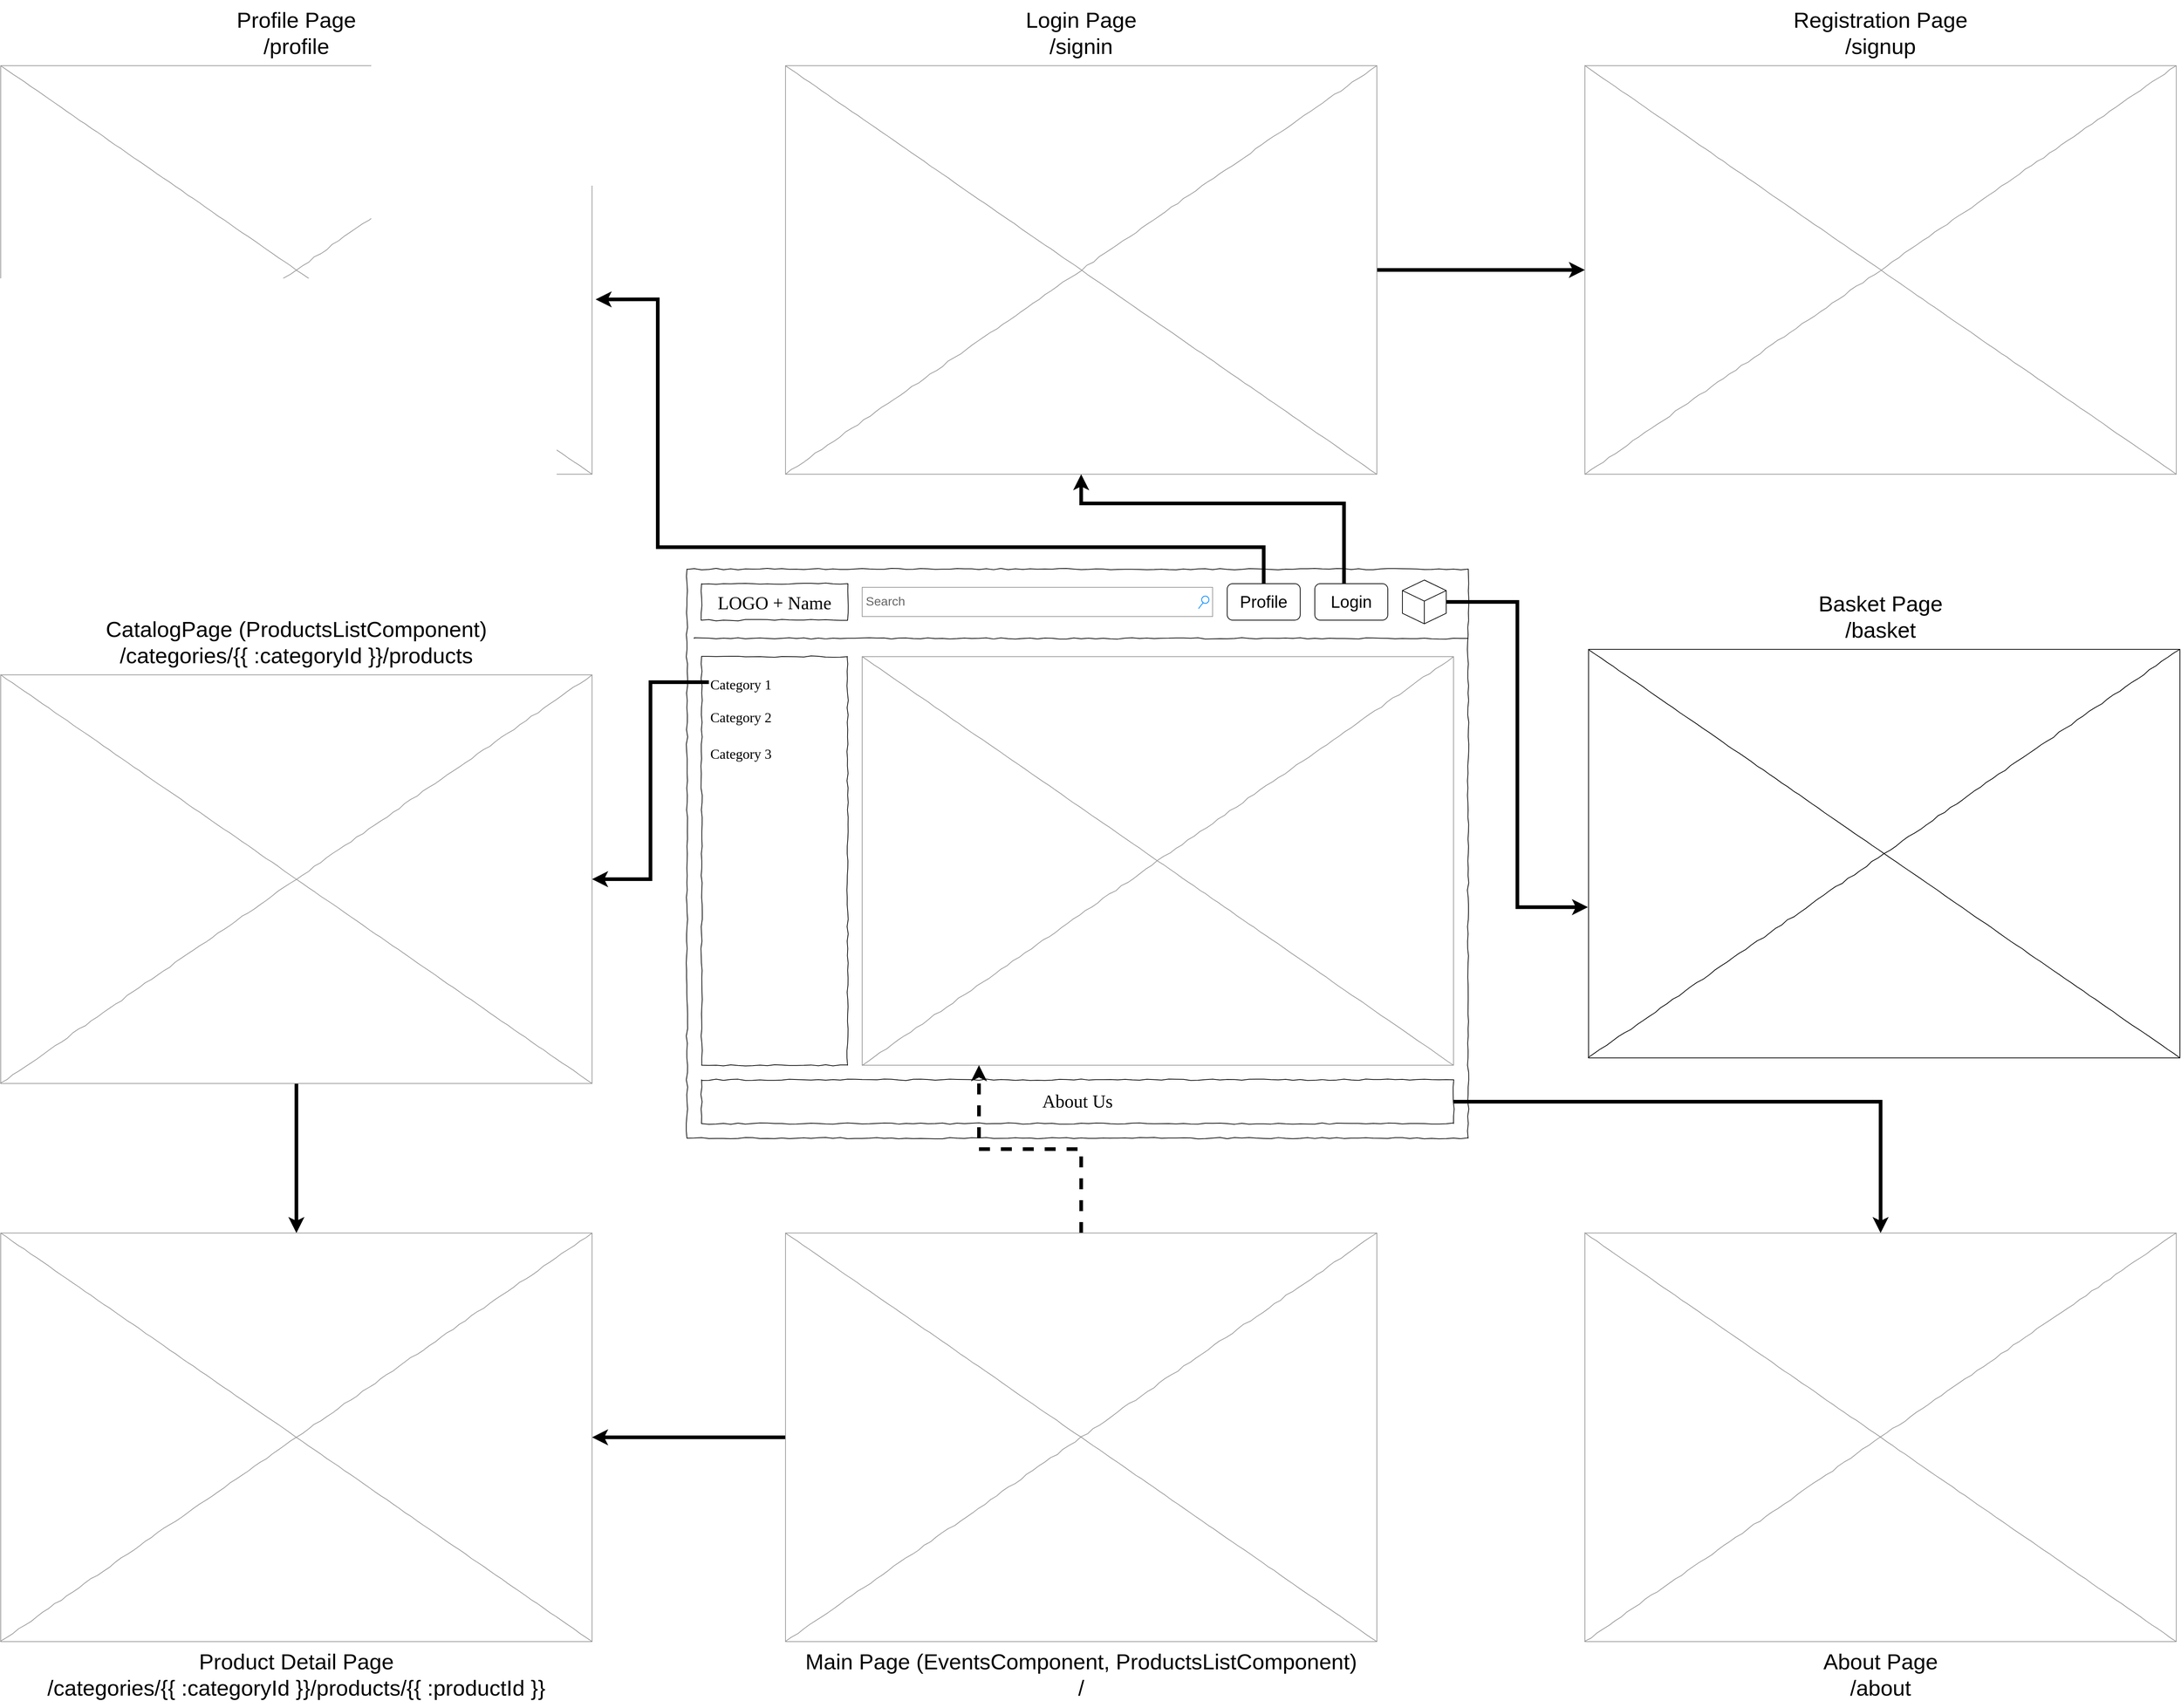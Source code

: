 <mxfile version="24.3.1" type="github">
  <diagram name="Page-1" id="03018318-947c-dd8e-b7a3-06fadd420f32">
    <mxGraphModel dx="4916" dy="3274" grid="1" gridSize="10" guides="1" tooltips="1" connect="1" arrows="1" fold="1" page="1" pageScale="1" pageWidth="1100" pageHeight="850" background="#ffffff" math="0" shadow="0">
      <root>
        <mxCell id="0" />
        <mxCell id="1" parent="0" />
        <mxCell id="677b7b8949515195-1" value="" style="whiteSpace=wrap;html=1;rounded=0;shadow=0;labelBackgroundColor=none;strokeColor=#000000;strokeWidth=1;fillColor=none;fontFamily=Verdana;fontSize=12;fontColor=#000000;align=center;comic=1;" parent="1" vertex="1">
          <mxGeometry x="10" y="50" width="1070" height="780" as="geometry" />
        </mxCell>
        <mxCell id="677b7b8949515195-2" value="&lt;font style=&quot;font-size: 25px;&quot;&gt;LOGO + Name&lt;/font&gt;" style="whiteSpace=wrap;html=1;rounded=0;shadow=0;labelBackgroundColor=none;strokeWidth=1;fontFamily=Verdana;fontSize=28;align=center;comic=1;" parent="1" vertex="1">
          <mxGeometry x="30" y="70" width="200" height="50" as="geometry" />
        </mxCell>
        <mxCell id="677b7b8949515195-3" value="Search" style="strokeWidth=1;shadow=0;dashed=0;align=center;html=1;shape=mxgraph.mockup.forms.searchBox;strokeColor=#999999;mainText=;strokeColor2=#008cff;fontColor=#666666;fontSize=17;align=left;spacingLeft=3;rounded=0;labelBackgroundColor=none;comic=1;" parent="1" vertex="1">
          <mxGeometry x="250" y="75" width="480" height="40" as="geometry" />
        </mxCell>
        <mxCell id="677b7b8949515195-8" value="" style="whiteSpace=wrap;html=1;rounded=0;shadow=0;labelBackgroundColor=none;strokeWidth=1;fillColor=none;fontFamily=Verdana;fontSize=12;align=center;comic=1;" parent="1" vertex="1">
          <mxGeometry x="30" y="170" width="200" height="560" as="geometry" />
        </mxCell>
        <mxCell id="677b7b8949515195-9" value="" style="line;strokeWidth=1;html=1;rounded=0;shadow=0;labelBackgroundColor=none;fillColor=none;fontFamily=Verdana;fontSize=14;fontColor=#000000;align=center;comic=1;" parent="1" vertex="1">
          <mxGeometry x="20" y="140" width="1060" height="10" as="geometry" />
        </mxCell>
        <mxCell id="VMXzohMMXYnpfeARcKAD-316" style="edgeStyle=orthogonalEdgeStyle;rounded=0;orthogonalLoop=1;jettySize=auto;html=1;strokeWidth=5;" edge="1" parent="1" source="677b7b8949515195-15" target="VMXzohMMXYnpfeARcKAD-308">
          <mxGeometry relative="1" as="geometry" />
        </mxCell>
        <mxCell id="677b7b8949515195-15" value="&lt;div style=&quot;text-align: justify; font-size: 25px;&quot;&gt;About Us&lt;/div&gt;" style="whiteSpace=wrap;html=1;rounded=0;shadow=0;labelBackgroundColor=none;strokeWidth=1;fillColor=none;fontFamily=Verdana;fontSize=12;align=center;verticalAlign=top;spacing=10;comic=1;" parent="1" vertex="1">
          <mxGeometry x="30" y="750" width="1030" height="60" as="geometry" />
        </mxCell>
        <mxCell id="677b7b8949515195-16" value="" style="verticalLabelPosition=bottom;shadow=0;dashed=0;align=center;html=1;verticalAlign=top;strokeWidth=1;shape=mxgraph.mockup.graphics.simpleIcon;strokeColor=#999999;rounded=0;labelBackgroundColor=none;fontFamily=Verdana;fontSize=14;fontColor=#000000;comic=1;" parent="1" vertex="1">
          <mxGeometry x="250" y="170" width="810" height="560" as="geometry" />
        </mxCell>
        <mxCell id="VMXzohMMXYnpfeARcKAD-321" style="edgeStyle=orthogonalEdgeStyle;rounded=0;orthogonalLoop=1;jettySize=auto;html=1;strokeWidth=5;" edge="1" parent="1" source="677b7b8949515195-27" target="VMXzohMMXYnpfeARcKAD-310">
          <mxGeometry relative="1" as="geometry" />
        </mxCell>
        <mxCell id="677b7b8949515195-27" value="&lt;font style=&quot;font-size: 19px;&quot;&gt;Category 1&lt;/font&gt;" style="text;html=1;points=[];align=left;verticalAlign=top;spacingTop=-4;fontSize=14;fontFamily=Verdana;strokeWidth=1;" parent="1" vertex="1">
          <mxGeometry x="40" y="195" width="170" height="20" as="geometry" />
        </mxCell>
        <mxCell id="VMXzohMMXYnpfeARcKAD-2" value="&lt;font style=&quot;font-size: 23px;&quot;&gt;Profile&lt;/font&gt;" style="rounded=1;whiteSpace=wrap;html=1;" vertex="1" parent="1">
          <mxGeometry x="750" y="70" width="100" height="50" as="geometry" />
        </mxCell>
        <mxCell id="VMXzohMMXYnpfeARcKAD-313" style="edgeStyle=orthogonalEdgeStyle;rounded=0;orthogonalLoop=1;jettySize=auto;html=1;strokeWidth=5;" edge="1" parent="1" source="VMXzohMMXYnpfeARcKAD-4" target="VMXzohMMXYnpfeARcKAD-306">
          <mxGeometry relative="1" as="geometry">
            <mxPoint x="900" y="-60" as="targetPoint" />
            <Array as="points">
              <mxPoint x="910" y="-40" />
              <mxPoint x="550" y="-40" />
            </Array>
          </mxGeometry>
        </mxCell>
        <mxCell id="VMXzohMMXYnpfeARcKAD-4" value="&lt;span style=&quot;font-size: 23px;&quot;&gt;Login&lt;/span&gt;" style="rounded=1;whiteSpace=wrap;html=1;" vertex="1" parent="1">
          <mxGeometry x="870" y="70" width="100" height="50" as="geometry" />
        </mxCell>
        <mxCell id="VMXzohMMXYnpfeARcKAD-5" value="" style="html=1;whiteSpace=wrap;shape=isoCube2;backgroundOutline=1;isoAngle=15;" vertex="1" parent="1">
          <mxGeometry x="990" y="65" width="60" height="60" as="geometry" />
        </mxCell>
        <mxCell id="VMXzohMMXYnpfeARcKAD-6" value="&lt;font style=&quot;font-size: 19px;&quot;&gt;Category 2&lt;/font&gt;" style="text;html=1;points=[];align=left;verticalAlign=top;spacingTop=-4;fontSize=14;fontFamily=Verdana;strokeWidth=1;" vertex="1" parent="1">
          <mxGeometry x="40" y="240" width="170" height="20" as="geometry" />
        </mxCell>
        <mxCell id="VMXzohMMXYnpfeARcKAD-7" value="&lt;font style=&quot;font-size: 19px;&quot;&gt;Category 3&lt;/font&gt;" style="text;html=1;points=[];align=left;verticalAlign=top;spacingTop=-4;fontSize=14;fontFamily=Verdana;strokeWidth=1;" vertex="1" parent="1">
          <mxGeometry x="40" y="290" width="170" height="20" as="geometry" />
        </mxCell>
        <mxCell id="VMXzohMMXYnpfeARcKAD-305" value="" style="verticalLabelPosition=bottom;shadow=0;dashed=0;align=center;html=1;verticalAlign=top;strokeWidth=1;shape=mxgraph.mockup.graphics.simpleIcon;strokeColor=#999999;rounded=0;labelBackgroundColor=none;fontFamily=Verdana;fontSize=14;fontColor=#000000;comic=1;" vertex="1" parent="1">
          <mxGeometry x="-930" y="-640" width="810" height="560" as="geometry" />
        </mxCell>
        <mxCell id="VMXzohMMXYnpfeARcKAD-315" style="edgeStyle=orthogonalEdgeStyle;rounded=0;orthogonalLoop=1;jettySize=auto;html=1;strokeWidth=5;" edge="1" parent="1" source="VMXzohMMXYnpfeARcKAD-306" target="VMXzohMMXYnpfeARcKAD-307">
          <mxGeometry relative="1" as="geometry" />
        </mxCell>
        <mxCell id="VMXzohMMXYnpfeARcKAD-306" value="" style="verticalLabelPosition=bottom;shadow=0;dashed=0;align=center;html=1;verticalAlign=top;strokeWidth=1;shape=mxgraph.mockup.graphics.simpleIcon;strokeColor=#999999;rounded=0;labelBackgroundColor=none;fontFamily=Verdana;fontSize=14;fontColor=#000000;comic=1;" vertex="1" parent="1">
          <mxGeometry x="145" y="-640" width="810" height="560" as="geometry" />
        </mxCell>
        <mxCell id="VMXzohMMXYnpfeARcKAD-307" value="" style="verticalLabelPosition=bottom;shadow=0;dashed=0;align=center;html=1;verticalAlign=top;strokeWidth=1;shape=mxgraph.mockup.graphics.simpleIcon;strokeColor=#999999;rounded=0;labelBackgroundColor=none;fontFamily=Verdana;fontSize=14;fontColor=#000000;comic=1;" vertex="1" parent="1">
          <mxGeometry x="1240" y="-640" width="810" height="560" as="geometry" />
        </mxCell>
        <mxCell id="VMXzohMMXYnpfeARcKAD-308" value="" style="verticalLabelPosition=bottom;shadow=0;dashed=0;align=center;html=1;verticalAlign=top;strokeWidth=1;shape=mxgraph.mockup.graphics.simpleIcon;strokeColor=#999999;rounded=0;labelBackgroundColor=none;fontFamily=Verdana;fontSize=14;fontColor=#000000;comic=1;" vertex="1" parent="1">
          <mxGeometry x="1240" y="960" width="810" height="560" as="geometry" />
        </mxCell>
        <mxCell id="VMXzohMMXYnpfeARcKAD-317" style="edgeStyle=orthogonalEdgeStyle;rounded=0;orthogonalLoop=1;jettySize=auto;html=1;strokeWidth=5;dashed=1;" edge="1" parent="1" source="VMXzohMMXYnpfeARcKAD-309" target="677b7b8949515195-16">
          <mxGeometry relative="1" as="geometry">
            <Array as="points">
              <mxPoint x="550" y="845" />
              <mxPoint x="410" y="845" />
            </Array>
          </mxGeometry>
        </mxCell>
        <mxCell id="VMXzohMMXYnpfeARcKAD-332" style="edgeStyle=orthogonalEdgeStyle;rounded=0;orthogonalLoop=1;jettySize=auto;html=1;fontSize=11;strokeWidth=5;" edge="1" parent="1" source="VMXzohMMXYnpfeARcKAD-309" target="VMXzohMMXYnpfeARcKAD-311">
          <mxGeometry relative="1" as="geometry" />
        </mxCell>
        <mxCell id="VMXzohMMXYnpfeARcKAD-309" value="" style="verticalLabelPosition=bottom;shadow=0;dashed=0;align=center;html=1;verticalAlign=top;strokeWidth=1;shape=mxgraph.mockup.graphics.simpleIcon;strokeColor=#999999;rounded=0;labelBackgroundColor=none;fontFamily=Verdana;fontSize=14;fontColor=#000000;comic=1;" vertex="1" parent="1">
          <mxGeometry x="145" y="960" width="810" height="560" as="geometry" />
        </mxCell>
        <mxCell id="VMXzohMMXYnpfeARcKAD-320" style="edgeStyle=orthogonalEdgeStyle;rounded=0;orthogonalLoop=1;jettySize=auto;html=1;strokeWidth=5;" edge="1" parent="1" source="VMXzohMMXYnpfeARcKAD-310" target="VMXzohMMXYnpfeARcKAD-311">
          <mxGeometry relative="1" as="geometry" />
        </mxCell>
        <mxCell id="VMXzohMMXYnpfeARcKAD-310" value="" style="verticalLabelPosition=bottom;shadow=0;dashed=0;align=center;html=1;verticalAlign=top;strokeWidth=1;shape=mxgraph.mockup.graphics.simpleIcon;strokeColor=#999999;rounded=0;labelBackgroundColor=none;fontFamily=Verdana;fontSize=14;fontColor=#000000;comic=1;" vertex="1" parent="1">
          <mxGeometry x="-930" y="195" width="810" height="560" as="geometry" />
        </mxCell>
        <mxCell id="VMXzohMMXYnpfeARcKAD-311" value="" style="verticalLabelPosition=bottom;shadow=0;dashed=0;align=center;html=1;verticalAlign=top;strokeWidth=1;shape=mxgraph.mockup.graphics.simpleIcon;strokeColor=#999999;rounded=0;labelBackgroundColor=none;fontFamily=Verdana;fontSize=14;fontColor=#000000;comic=1;" vertex="1" parent="1">
          <mxGeometry x="-930" y="960" width="810" height="560" as="geometry" />
        </mxCell>
        <mxCell id="VMXzohMMXYnpfeARcKAD-312" value="" style="verticalLabelPosition=top;shadow=0;dashed=0;align=center;html=1;verticalAlign=bottom;strokeWidth=1;shape=mxgraph.mockup.graphics.simpleIcon;rounded=0;labelBackgroundColor=#000000;fontFamily=Verdana;fontSize=20;comic=1;fillColor=default;labelPosition=center;labelBorderColor=none;fontColor=#FFFFFF;" vertex="1" parent="1">
          <mxGeometry x="1245" y="160" width="810" height="560" as="geometry" />
        </mxCell>
        <mxCell id="VMXzohMMXYnpfeARcKAD-314" style="edgeStyle=orthogonalEdgeStyle;rounded=0;orthogonalLoop=1;jettySize=auto;html=1;entryX=-0.001;entryY=0.631;entryDx=0;entryDy=0;entryPerimeter=0;strokeWidth=5;" edge="1" parent="1" source="VMXzohMMXYnpfeARcKAD-5" target="VMXzohMMXYnpfeARcKAD-312">
          <mxGeometry relative="1" as="geometry">
            <mxPoint x="1240" y="500" as="targetPoint" />
          </mxGeometry>
        </mxCell>
        <mxCell id="VMXzohMMXYnpfeARcKAD-318" style="edgeStyle=orthogonalEdgeStyle;rounded=0;orthogonalLoop=1;jettySize=auto;html=1;entryX=1.006;entryY=0.572;entryDx=0;entryDy=0;entryPerimeter=0;strokeWidth=5;" edge="1" parent="1" source="VMXzohMMXYnpfeARcKAD-2" target="VMXzohMMXYnpfeARcKAD-305">
          <mxGeometry relative="1" as="geometry">
            <Array as="points">
              <mxPoint x="800" y="20" />
              <mxPoint x="-30" y="20" />
              <mxPoint x="-30" y="-320" />
            </Array>
          </mxGeometry>
        </mxCell>
        <mxCell id="VMXzohMMXYnpfeARcKAD-324" value="Basket Page&lt;div&gt;/basket&lt;/div&gt;" style="text;strokeColor=none;align=center;fillColor=none;html=1;verticalAlign=middle;whiteSpace=wrap;rounded=0;fontSize=30;labelBackgroundColor=none;labelBorderColor=none;" vertex="1" parent="1">
          <mxGeometry x="1240" y="70" width="810" height="90" as="geometry" />
        </mxCell>
        <mxCell id="VMXzohMMXYnpfeARcKAD-325" value="About Page&lt;div&gt;/about&lt;/div&gt;" style="text;strokeColor=none;align=center;fillColor=none;html=1;verticalAlign=middle;whiteSpace=wrap;rounded=0;fontSize=30;labelBackgroundColor=none;labelBorderColor=none;" vertex="1" parent="1">
          <mxGeometry x="1240" y="1520" width="810" height="90" as="geometry" />
        </mxCell>
        <mxCell id="VMXzohMMXYnpfeARcKAD-326" value="Login Page&lt;div&gt;/signin&lt;/div&gt;" style="text;strokeColor=none;align=center;fillColor=none;html=1;verticalAlign=middle;whiteSpace=wrap;rounded=0;fontSize=30;labelBackgroundColor=none;labelBorderColor=none;" vertex="1" parent="1">
          <mxGeometry x="145" y="-730" width="810" height="90" as="geometry" />
        </mxCell>
        <mxCell id="VMXzohMMXYnpfeARcKAD-327" value="Registration Page&lt;div&gt;/signup&lt;/div&gt;" style="text;strokeColor=none;align=center;fillColor=none;html=1;verticalAlign=middle;whiteSpace=wrap;rounded=0;fontSize=30;labelBackgroundColor=none;labelBorderColor=none;" vertex="1" parent="1">
          <mxGeometry x="1240" y="-730" width="810" height="90" as="geometry" />
        </mxCell>
        <mxCell id="VMXzohMMXYnpfeARcKAD-328" value="Profile Page&lt;div&gt;/profile&lt;/div&gt;" style="text;strokeColor=none;align=center;fillColor=none;html=1;verticalAlign=middle;whiteSpace=wrap;rounded=0;fontSize=30;labelBackgroundColor=none;labelBorderColor=none;" vertex="1" parent="1">
          <mxGeometry x="-930" y="-730" width="810" height="90" as="geometry" />
        </mxCell>
        <mxCell id="VMXzohMMXYnpfeARcKAD-329" value="CatalogPage (ProductsListComponent)&lt;div&gt;/categories/{{ :categoryId }}/products&lt;/div&gt;" style="text;strokeColor=none;align=center;fillColor=none;html=1;verticalAlign=middle;whiteSpace=wrap;rounded=0;fontSize=30;labelBackgroundColor=none;labelBorderColor=none;" vertex="1" parent="1">
          <mxGeometry x="-930" y="105" width="810" height="90" as="geometry" />
        </mxCell>
        <mxCell id="VMXzohMMXYnpfeARcKAD-330" value="Product Detail Page&lt;div&gt;/categories/{{ :categoryId }}/products/{{ :productId }}&lt;/div&gt;" style="text;strokeColor=none;align=center;fillColor=none;html=1;verticalAlign=middle;whiteSpace=wrap;rounded=0;fontSize=30;labelBackgroundColor=none;labelBorderColor=none;" vertex="1" parent="1">
          <mxGeometry x="-930" y="1520" width="810" height="90" as="geometry" />
        </mxCell>
        <mxCell id="VMXzohMMXYnpfeARcKAD-331" value="Main Page (EventsComponent, ProductsListComponent)&lt;div&gt;/&lt;/div&gt;" style="text;strokeColor=none;align=center;fillColor=none;html=1;verticalAlign=middle;whiteSpace=wrap;rounded=0;fontSize=30;labelBackgroundColor=none;labelBorderColor=none;" vertex="1" parent="1">
          <mxGeometry x="145" y="1520" width="810" height="90" as="geometry" />
        </mxCell>
      </root>
    </mxGraphModel>
  </diagram>
</mxfile>
